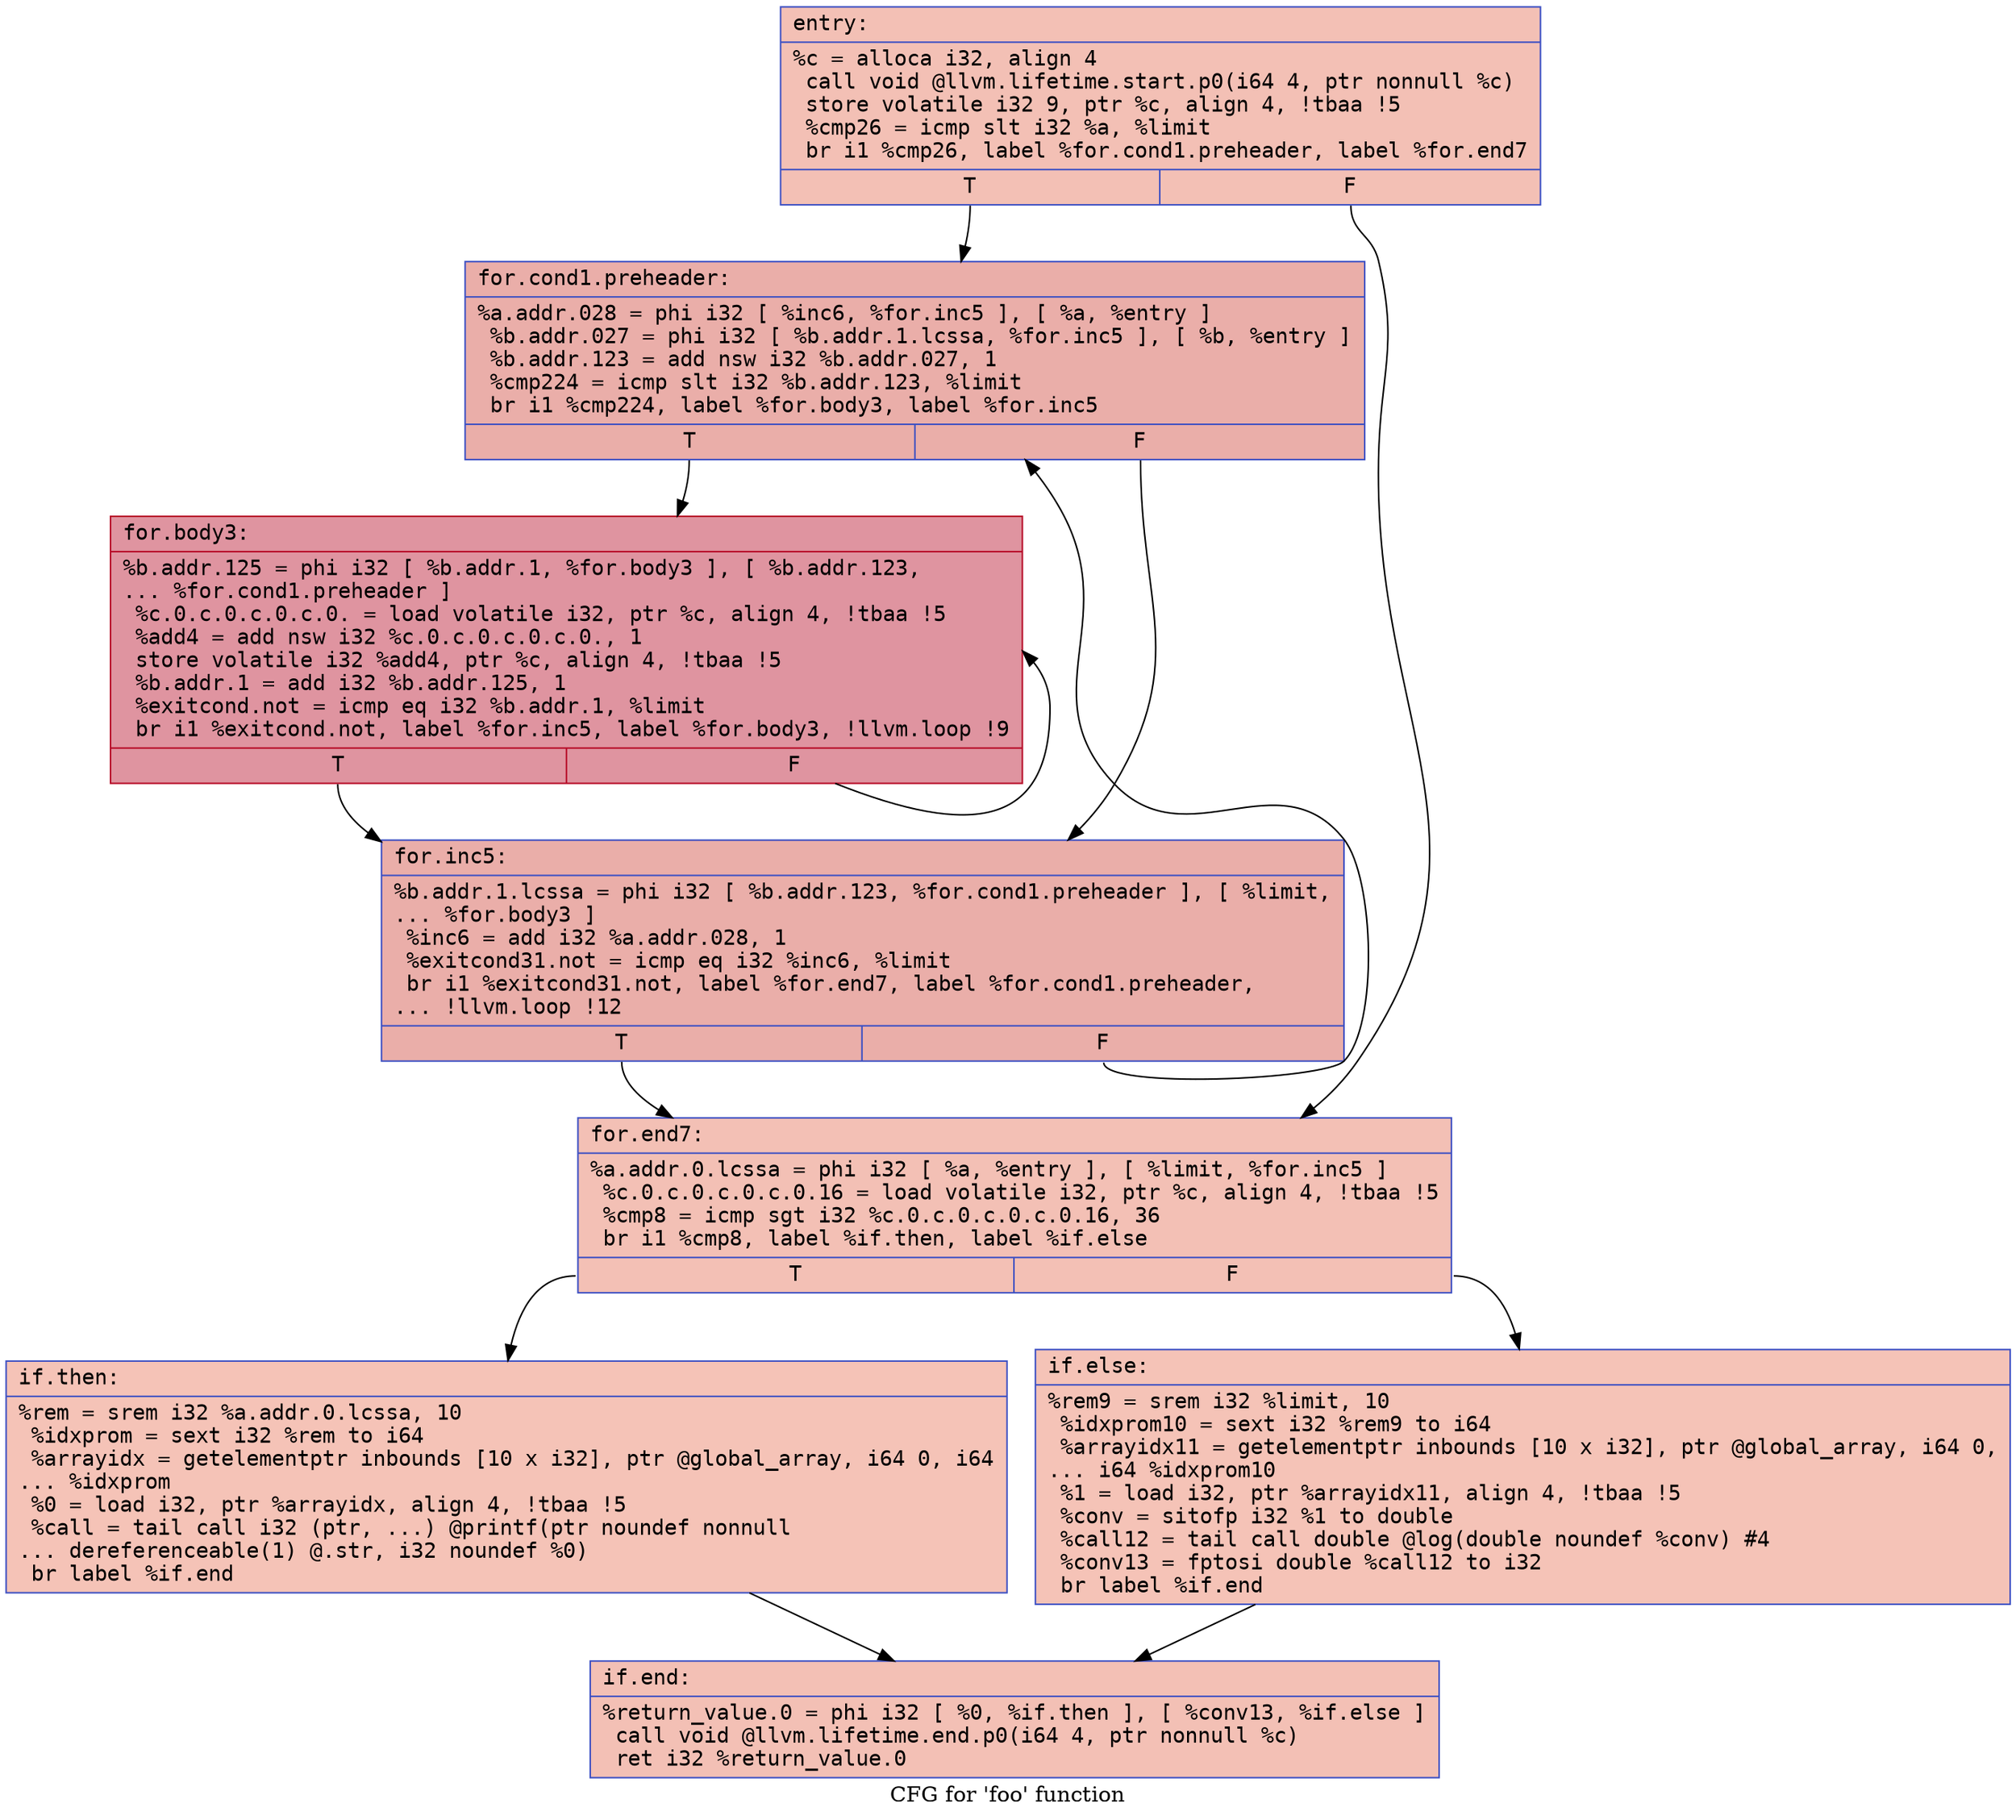 digraph "CFG for 'foo' function" {
	label="CFG for 'foo' function";

	Node0x55bcfeeec830 [shape=record,color="#3d50c3ff", style=filled, fillcolor="#e5705870" fontname="Courier",label="{entry:\l|  %c = alloca i32, align 4\l  call void @llvm.lifetime.start.p0(i64 4, ptr nonnull %c)\l  store volatile i32 9, ptr %c, align 4, !tbaa !5\l  %cmp26 = icmp slt i32 %a, %limit\l  br i1 %cmp26, label %for.cond1.preheader, label %for.end7\l|{<s0>T|<s1>F}}"];
	Node0x55bcfeeec830:s0 -> Node0x55bcfeef01c0[tooltip="entry -> for.cond1.preheader\nProbability 50.00%" ];
	Node0x55bcfeeec830:s1 -> Node0x55bcfeef0260[tooltip="entry -> for.end7\nProbability 50.00%" ];
	Node0x55bcfeef01c0 [shape=record,color="#3d50c3ff", style=filled, fillcolor="#d0473d70" fontname="Courier",label="{for.cond1.preheader:\l|  %a.addr.028 = phi i32 [ %inc6, %for.inc5 ], [ %a, %entry ]\l  %b.addr.027 = phi i32 [ %b.addr.1.lcssa, %for.inc5 ], [ %b, %entry ]\l  %b.addr.123 = add nsw i32 %b.addr.027, 1\l  %cmp224 = icmp slt i32 %b.addr.123, %limit\l  br i1 %cmp224, label %for.body3, label %for.inc5\l|{<s0>T|<s1>F}}"];
	Node0x55bcfeef01c0:s0 -> Node0x55bcfeef0990[tooltip="for.cond1.preheader -> for.body3\nProbability 50.00%" ];
	Node0x55bcfeef01c0:s1 -> Node0x55bcfeef0420[tooltip="for.cond1.preheader -> for.inc5\nProbability 50.00%" ];
	Node0x55bcfeef0990 [shape=record,color="#b70d28ff", style=filled, fillcolor="#b70d2870" fontname="Courier",label="{for.body3:\l|  %b.addr.125 = phi i32 [ %b.addr.1, %for.body3 ], [ %b.addr.123,\l... %for.cond1.preheader ]\l  %c.0.c.0.c.0.c.0. = load volatile i32, ptr %c, align 4, !tbaa !5\l  %add4 = add nsw i32 %c.0.c.0.c.0.c.0., 1\l  store volatile i32 %add4, ptr %c, align 4, !tbaa !5\l  %b.addr.1 = add i32 %b.addr.125, 1\l  %exitcond.not = icmp eq i32 %b.addr.1, %limit\l  br i1 %exitcond.not, label %for.inc5, label %for.body3, !llvm.loop !9\l|{<s0>T|<s1>F}}"];
	Node0x55bcfeef0990:s0 -> Node0x55bcfeef0420[tooltip="for.body3 -> for.inc5\nProbability 3.12%" ];
	Node0x55bcfeef0990:s1 -> Node0x55bcfeef0990[tooltip="for.body3 -> for.body3\nProbability 96.88%" ];
	Node0x55bcfeef0420 [shape=record,color="#3d50c3ff", style=filled, fillcolor="#d0473d70" fontname="Courier",label="{for.inc5:\l|  %b.addr.1.lcssa = phi i32 [ %b.addr.123, %for.cond1.preheader ], [ %limit,\l... %for.body3 ]\l  %inc6 = add i32 %a.addr.028, 1\l  %exitcond31.not = icmp eq i32 %inc6, %limit\l  br i1 %exitcond31.not, label %for.end7, label %for.cond1.preheader,\l... !llvm.loop !12\l|{<s0>T|<s1>F}}"];
	Node0x55bcfeef0420:s0 -> Node0x55bcfeef0260[tooltip="for.inc5 -> for.end7\nProbability 3.12%" ];
	Node0x55bcfeef0420:s1 -> Node0x55bcfeef01c0[tooltip="for.inc5 -> for.cond1.preheader\nProbability 96.88%" ];
	Node0x55bcfeef0260 [shape=record,color="#3d50c3ff", style=filled, fillcolor="#e5705870" fontname="Courier",label="{for.end7:\l|  %a.addr.0.lcssa = phi i32 [ %a, %entry ], [ %limit, %for.inc5 ]\l  %c.0.c.0.c.0.c.0.16 = load volatile i32, ptr %c, align 4, !tbaa !5\l  %cmp8 = icmp sgt i32 %c.0.c.0.c.0.c.0.16, 36\l  br i1 %cmp8, label %if.then, label %if.else\l|{<s0>T|<s1>F}}"];
	Node0x55bcfeef0260:s0 -> Node0x55bcfeef1e60[tooltip="for.end7 -> if.then\nProbability 50.00%" ];
	Node0x55bcfeef0260:s1 -> Node0x55bcfeef1ed0[tooltip="for.end7 -> if.else\nProbability 50.00%" ];
	Node0x55bcfeef1e60 [shape=record,color="#3d50c3ff", style=filled, fillcolor="#e8765c70" fontname="Courier",label="{if.then:\l|  %rem = srem i32 %a.addr.0.lcssa, 10\l  %idxprom = sext i32 %rem to i64\l  %arrayidx = getelementptr inbounds [10 x i32], ptr @global_array, i64 0, i64\l... %idxprom\l  %0 = load i32, ptr %arrayidx, align 4, !tbaa !5\l  %call = tail call i32 (ptr, ...) @printf(ptr noundef nonnull\l... dereferenceable(1) @.str, i32 noundef %0)\l  br label %if.end\l}"];
	Node0x55bcfeef1e60 -> Node0x55bcfeef2930[tooltip="if.then -> if.end\nProbability 100.00%" ];
	Node0x55bcfeef1ed0 [shape=record,color="#3d50c3ff", style=filled, fillcolor="#e8765c70" fontname="Courier",label="{if.else:\l|  %rem9 = srem i32 %limit, 10\l  %idxprom10 = sext i32 %rem9 to i64\l  %arrayidx11 = getelementptr inbounds [10 x i32], ptr @global_array, i64 0,\l... i64 %idxprom10\l  %1 = load i32, ptr %arrayidx11, align 4, !tbaa !5\l  %conv = sitofp i32 %1 to double\l  %call12 = tail call double @log(double noundef %conv) #4\l  %conv13 = fptosi double %call12 to i32\l  br label %if.end\l}"];
	Node0x55bcfeef1ed0 -> Node0x55bcfeef2930[tooltip="if.else -> if.end\nProbability 100.00%" ];
	Node0x55bcfeef2930 [shape=record,color="#3d50c3ff", style=filled, fillcolor="#e5705870" fontname="Courier",label="{if.end:\l|  %return_value.0 = phi i32 [ %0, %if.then ], [ %conv13, %if.else ]\l  call void @llvm.lifetime.end.p0(i64 4, ptr nonnull %c)\l  ret i32 %return_value.0\l}"];
}
